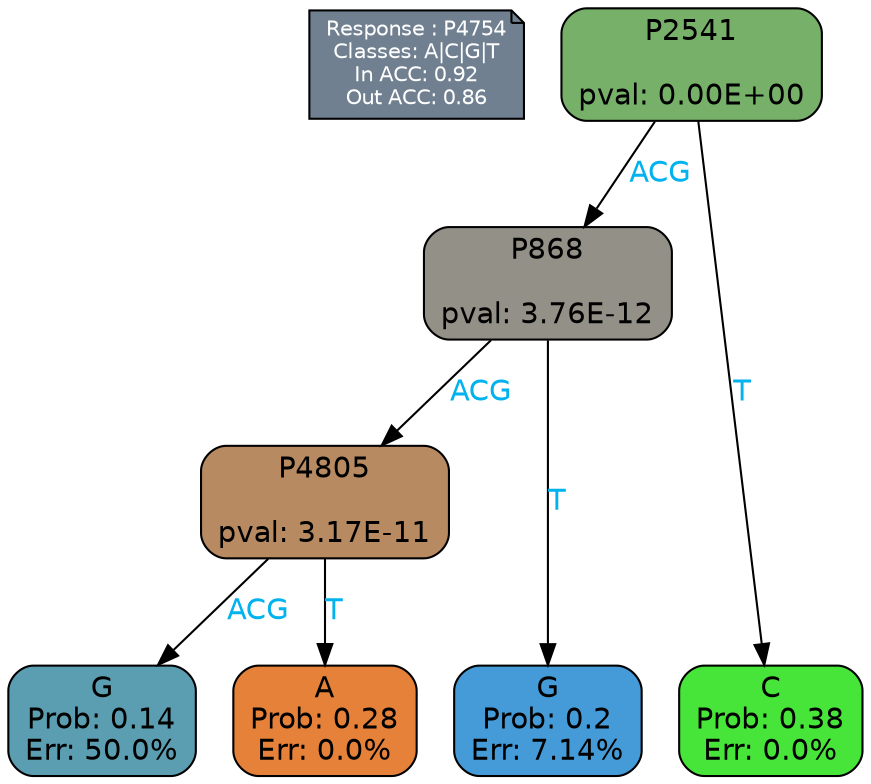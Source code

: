 digraph Tree {
node [shape=box, style="filled, rounded", color="black", fontname=helvetica] ;
graph [ranksep=equally, splines=polylines, bgcolor=transparent, dpi=600] ;
edge [fontname=helvetica] ;
LEGEND [label="Response : P4754
Classes: A|C|G|T
In ACC: 0.92
Out ACC: 0.86
",shape=note,align=left,style=filled,fillcolor="slategray",fontcolor="white",fontsize=10];1 [label="P2541

pval: 0.00E+00", fillcolor="#76b069"] ;
2 [label="P868

pval: 3.76E-12", fillcolor="#939087"] ;
3 [label="P4805

pval: 3.17E-11", fillcolor="#b78a61"] ;
4 [label="G
Prob: 0.14
Err: 50.0%", fillcolor="#5c9eb1"] ;
5 [label="A
Prob: 0.28
Err: 0.0%", fillcolor="#e58139"] ;
6 [label="G
Prob: 0.2
Err: 7.14%", fillcolor="#459bd8"] ;
7 [label="C
Prob: 0.38
Err: 0.0%", fillcolor="#47e539"] ;
1 -> 2 [label="ACG",fontcolor=deepskyblue2] ;
1 -> 7 [label="T",fontcolor=deepskyblue2] ;
2 -> 3 [label="ACG",fontcolor=deepskyblue2] ;
2 -> 6 [label="T",fontcolor=deepskyblue2] ;
3 -> 4 [label="ACG",fontcolor=deepskyblue2] ;
3 -> 5 [label="T",fontcolor=deepskyblue2] ;
{rank = same; 4;5;6;7;}{rank = same; LEGEND;1;}}
